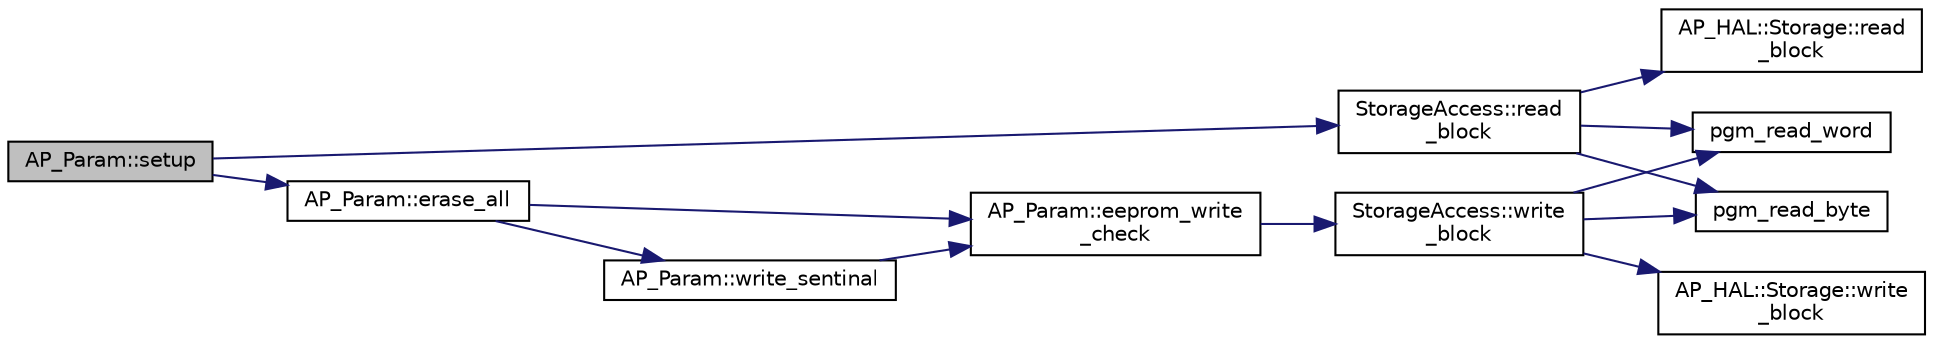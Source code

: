 digraph "AP_Param::setup"
{
 // INTERACTIVE_SVG=YES
  edge [fontname="Helvetica",fontsize="10",labelfontname="Helvetica",labelfontsize="10"];
  node [fontname="Helvetica",fontsize="10",shape=record];
  rankdir="LR";
  Node1 [label="AP_Param::setup",height=0.2,width=0.4,color="black", fillcolor="grey75", style="filled" fontcolor="black"];
  Node1 -> Node2 [color="midnightblue",fontsize="10",style="solid",fontname="Helvetica"];
  Node2 [label="StorageAccess::read\l_block",height=0.2,width=0.4,color="black", fillcolor="white", style="filled",URL="$classStorageAccess.html#ab2a8575d541549a15645edc360fdaa91"];
  Node2 -> Node3 [color="midnightblue",fontsize="10",style="solid",fontname="Helvetica"];
  Node3 [label="pgm_read_word",height=0.2,width=0.4,color="black", fillcolor="white", style="filled",URL="$AP__Progmem__Identity_8h.html#a9fc333349fa71fdc21a2d5152c5e23a2"];
  Node2 -> Node4 [color="midnightblue",fontsize="10",style="solid",fontname="Helvetica"];
  Node4 [label="pgm_read_byte",height=0.2,width=0.4,color="black", fillcolor="white", style="filled",URL="$AP__Progmem__Identity_8h.html#a1514e0408e036062b4af844baaf567da"];
  Node2 -> Node5 [color="midnightblue",fontsize="10",style="solid",fontname="Helvetica"];
  Node5 [label="AP_HAL::Storage::read\l_block",height=0.2,width=0.4,color="black", fillcolor="white", style="filled",URL="$classAP__HAL_1_1Storage.html#a1c3b1e80b0bec7d4bacd3ecbefb3b3f3"];
  Node1 -> Node6 [color="midnightblue",fontsize="10",style="solid",fontname="Helvetica"];
  Node6 [label="AP_Param::erase_all",height=0.2,width=0.4,color="black", fillcolor="white", style="filled",URL="$classAP__Param.html#a4a86ea5356adc75cd1cf80ec01f0dfa8"];
  Node6 -> Node7 [color="midnightblue",fontsize="10",style="solid",fontname="Helvetica"];
  Node7 [label="AP_Param::eeprom_write\l_check",height=0.2,width=0.4,color="black", fillcolor="white", style="filled",URL="$classAP__Param.html#a6522413a505d2cc1fec14e2a735bb4ac"];
  Node7 -> Node8 [color="midnightblue",fontsize="10",style="solid",fontname="Helvetica"];
  Node8 [label="StorageAccess::write\l_block",height=0.2,width=0.4,color="black", fillcolor="white", style="filled",URL="$classStorageAccess.html#aa527b50188a7138b173defe07b9b7bf6"];
  Node8 -> Node3 [color="midnightblue",fontsize="10",style="solid",fontname="Helvetica"];
  Node8 -> Node4 [color="midnightblue",fontsize="10",style="solid",fontname="Helvetica"];
  Node8 -> Node9 [color="midnightblue",fontsize="10",style="solid",fontname="Helvetica"];
  Node9 [label="AP_HAL::Storage::write\l_block",height=0.2,width=0.4,color="black", fillcolor="white", style="filled",URL="$classAP__HAL_1_1Storage.html#a9de79ab93ea4374bd3d1583e28620d2e"];
  Node6 -> Node10 [color="midnightblue",fontsize="10",style="solid",fontname="Helvetica"];
  Node10 [label="AP_Param::write_sentinal",height=0.2,width=0.4,color="black", fillcolor="white", style="filled",URL="$classAP__Param.html#a78d8d68e7edc6732df3c3fdc81dc0869"];
  Node10 -> Node7 [color="midnightblue",fontsize="10",style="solid",fontname="Helvetica"];
}
